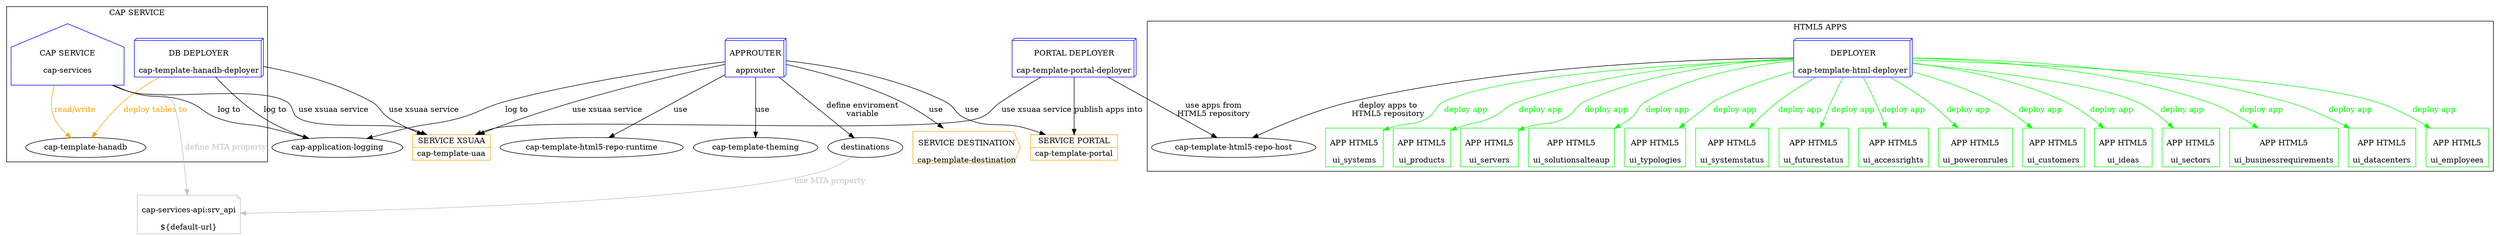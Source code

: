 digraph MTA {
subgraph cluster_CAP_SERVICE {
  graph [ label = "CAP SERVICE" ];
  "cap-services";
  "cap-template-hanadb";
  "cap-template-hanadb-deployer";
  "cap-services" -> "cap-template-hanadb" [ label = "read/write", color = "orange", fontcolor = "orange" ];
  "cap-template-hanadb-deployer" -> "cap-template-hanadb" [ label = "deploy tables to", color = "orange", fontcolor = "orange" ];
}

subgraph cluster_HTML5_APPS {
  graph [ label = "HTML5 APPS" ];
  "cap-template-html-deployer";
  "cap-template-html5-repo-host";
  "ui_datacenters";
  "ui_employees";
  "ui_systems";
  "ui_products";
  "ui_servers";
  "ui_solutionsalteaup";
  "ui_typologies";
  "ui_systemstatus";
  "ui_futurestatus";
  "ui_accessrights";
  "ui_poweronrules";
  "ui_customers";
  "ui_ideas";
  "ui_sectors";
  "ui_businessrequirements";
  "cap-template-html-deployer" -> "cap-template-html5-repo-host" [ label = "deploy apps to
HTML5 repository", color = "black", fontcolor = "black" ];
  "cap-template-html-deployer" -> "ui_datacenters" [ label = "deploy app", color = "green", fontcolor = "green" ];
  "cap-template-html-deployer" -> "ui_employees" [ label = "deploy app", color = "green", fontcolor = "green" ];
  "cap-template-html-deployer" -> "ui_systems" [ label = "deploy app", color = "green", fontcolor = "green" ];
  "cap-template-html-deployer" -> "ui_products" [ label = "deploy app", color = "green", fontcolor = "green" ];
  "cap-template-html-deployer" -> "ui_servers" [ label = "deploy app", color = "green", fontcolor = "green" ];
  "cap-template-html-deployer" -> "ui_solutionsalteaup" [ label = "deploy app", color = "green", fontcolor = "green" ];
  "cap-template-html-deployer" -> "ui_typologies" [ label = "deploy app", color = "green", fontcolor = "green" ];
  "cap-template-html-deployer" -> "ui_systemstatus" [ label = "deploy app", color = "green", fontcolor = "green" ];
  "cap-template-html-deployer" -> "ui_futurestatus" [ label = "deploy app", color = "green", fontcolor = "green" ];
  "cap-template-html-deployer" -> "ui_accessrights" [ label = "deploy app", color = "green", fontcolor = "green" ];
  "cap-template-html-deployer" -> "ui_poweronrules" [ label = "deploy app", color = "green", fontcolor = "green" ];
  "cap-template-html-deployer" -> "ui_customers" [ label = "deploy app", color = "green", fontcolor = "green" ];
  "cap-template-html-deployer" -> "ui_ideas" [ label = "deploy app", color = "green", fontcolor = "green" ];
  "cap-template-html-deployer" -> "ui_sectors" [ label = "deploy app", color = "green", fontcolor = "green" ];
  "cap-template-html-deployer" -> "ui_businessrequirements" [ label = "deploy app", color = "green", fontcolor = "green" ];
}

  "cap-services" [ label = "\nCAP SERVICE\n\ncap-services", shape =house, color = "blue" ];
  "cap-services-api:srv_api" [ label = "\ncap-services-api:srv_api

${default-url}", shape =note, color = "grey" ];
  "cap-template-uaa" [ label = "{SERVICE XSUAA|cap-template-uaa}", shape =record, color = "orange" ];
  "cap-application-logging";
  "approuter" [ label = "\nAPPROUTER\n\napprouter", shape =box3d, color = "blue" ];
  "cap-template-destination" [ label = "\nSERVICE DESTINATION\n\ncap-template-destination", shape =cds, color = "orange" ];
  "cap-template-html5-repo-runtime";
  "cap-template-portal" [ label = "{SERVICE PORTAL|cap-template-portal}", shape =record, color = "orange" ];
  "cap-template-theming";
  "destinations";
  "cap-template-hanadb-deployer" [ label = "\nDB DEPLOYER\n\ncap-template-hanadb-deployer", shape =box3d, color = "blue" ];
  "ui_datacenters" [ label = "\nAPP HTML5\n\nui_datacenters", shape =rect, color = "green" ];
  "ui_employees" [ label = "\nAPP HTML5\n\nui_employees", shape =rect, color = "green" ];
  "ui_systems" [ label = "\nAPP HTML5\n\nui_systems", shape =rect, color = "green" ];
  "ui_products" [ label = "\nAPP HTML5\n\nui_products", shape =rect, color = "green" ];
  "ui_servers" [ label = "\nAPP HTML5\n\nui_servers", shape =rect, color = "green" ];
  "ui_solutionsalteaup" [ label = "\nAPP HTML5\n\nui_solutionsalteaup", shape =rect, color = "green" ];
  "ui_typologies" [ label = "\nAPP HTML5\n\nui_typologies", shape =rect, color = "green" ];
  "ui_systemstatus" [ label = "\nAPP HTML5\n\nui_systemstatus", shape =rect, color = "green" ];
  "ui_futurestatus" [ label = "\nAPP HTML5\n\nui_futurestatus", shape =rect, color = "green" ];
  "ui_accessrights" [ label = "\nAPP HTML5\n\nui_accessrights", shape =rect, color = "green" ];
  "ui_poweronrules" [ label = "\nAPP HTML5\n\nui_poweronrules", shape =rect, color = "green" ];
  "ui_customers" [ label = "\nAPP HTML5\n\nui_customers", shape =rect, color = "green" ];
  "ui_ideas" [ label = "\nAPP HTML5\n\nui_ideas", shape =rect, color = "green" ];
  "ui_sectors" [ label = "\nAPP HTML5\n\nui_sectors", shape =rect, color = "green" ];
  "ui_businessrequirements" [ label = "\nAPP HTML5\n\nui_businessrequirements", shape =rect, color = "green" ];
  "cap-template-html-deployer" [ label = "\nDEPLOYER\n\ncap-template-html-deployer", shape =box3d, color = "blue" ];
  "cap-template-portal-deployer" [ label = "\nPORTAL DEPLOYER\n\ncap-template-portal-deployer", shape =box3d, color = "blue" ];
  "cap-template-html5-repo-host";
  "cap-template-hanadb";
  "cap-services" -> "cap-services-api:srv_api" [ label = "define MTA property", color = "grey", fontcolor = "grey" ];
  "cap-services" -> "cap-template-uaa" [ label = "use xsuaa service", color = "black", fontcolor = "black" ];
  "cap-services" -> "cap-application-logging" [ label = "log to", color = "black", fontcolor = "black" ];
  "approuter" -> "cap-template-destination" [ label = "use", color = "black", fontcolor = "black" ];
  "approuter" -> "cap-template-uaa" [ label = "use xsuaa service", color = "black", fontcolor = "black" ];
  "approuter" -> "cap-template-html5-repo-runtime" [ label = "use", color = "black", fontcolor = "black" ];
  "approuter" -> "cap-template-portal" [ label = "use", color = "black", fontcolor = "black" ];
  "approuter" -> "cap-template-theming" [ label = "use", color = "black", fontcolor = "black" ];
  "approuter" -> "cap-application-logging" [ label = "log to", color = "black", fontcolor = "black" ];
  "approuter" -> "destinations" [ label = "define enviroment
variable", color = "black", fontcolor = "black" ];
  "cap-template-hanadb-deployer" -> "cap-template-uaa" [ label = "use xsuaa service", color = "black", fontcolor = "black" ];
  "cap-template-hanadb-deployer" -> "cap-application-logging" [ label = "log to", color = "black", fontcolor = "black" ];
  "cap-template-portal-deployer" -> "cap-template-portal" [ label = "publish apps into", color = "black", fontcolor = "black" ];
  "cap-template-portal-deployer" -> "cap-template-html5-repo-host" [ label = "use apps from
HTML5 repository", color = "black", fontcolor = "black" ];
  "cap-template-portal-deployer" -> "cap-template-uaa" [ label = "use xsuaa service", color = "black", fontcolor = "black" ];
  "destinations" -> "cap-services-api:srv_api" [ label = "use MTA property", color = "grey", fontcolor = "grey" ];
}
